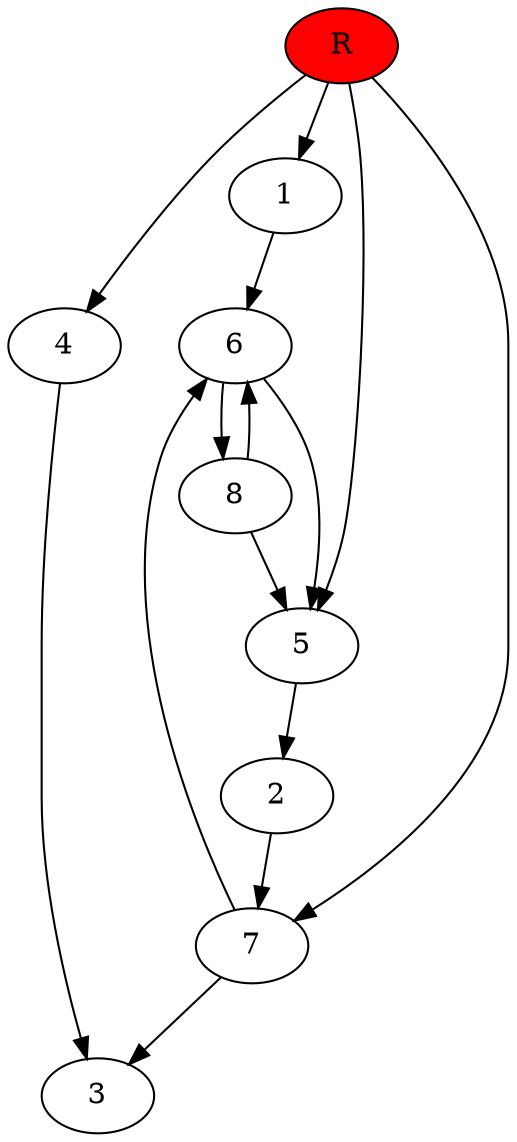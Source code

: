 digraph prb30249 {
	1
	2
	3
	4
	5
	6
	7
	8
	R [fillcolor="#ff0000" style=filled]
	1 -> 6
	2 -> 7
	4 -> 3
	5 -> 2
	6 -> 5
	6 -> 8
	7 -> 3
	7 -> 6
	8 -> 5
	8 -> 6
	R -> 1
	R -> 4
	R -> 5
	R -> 7
}
